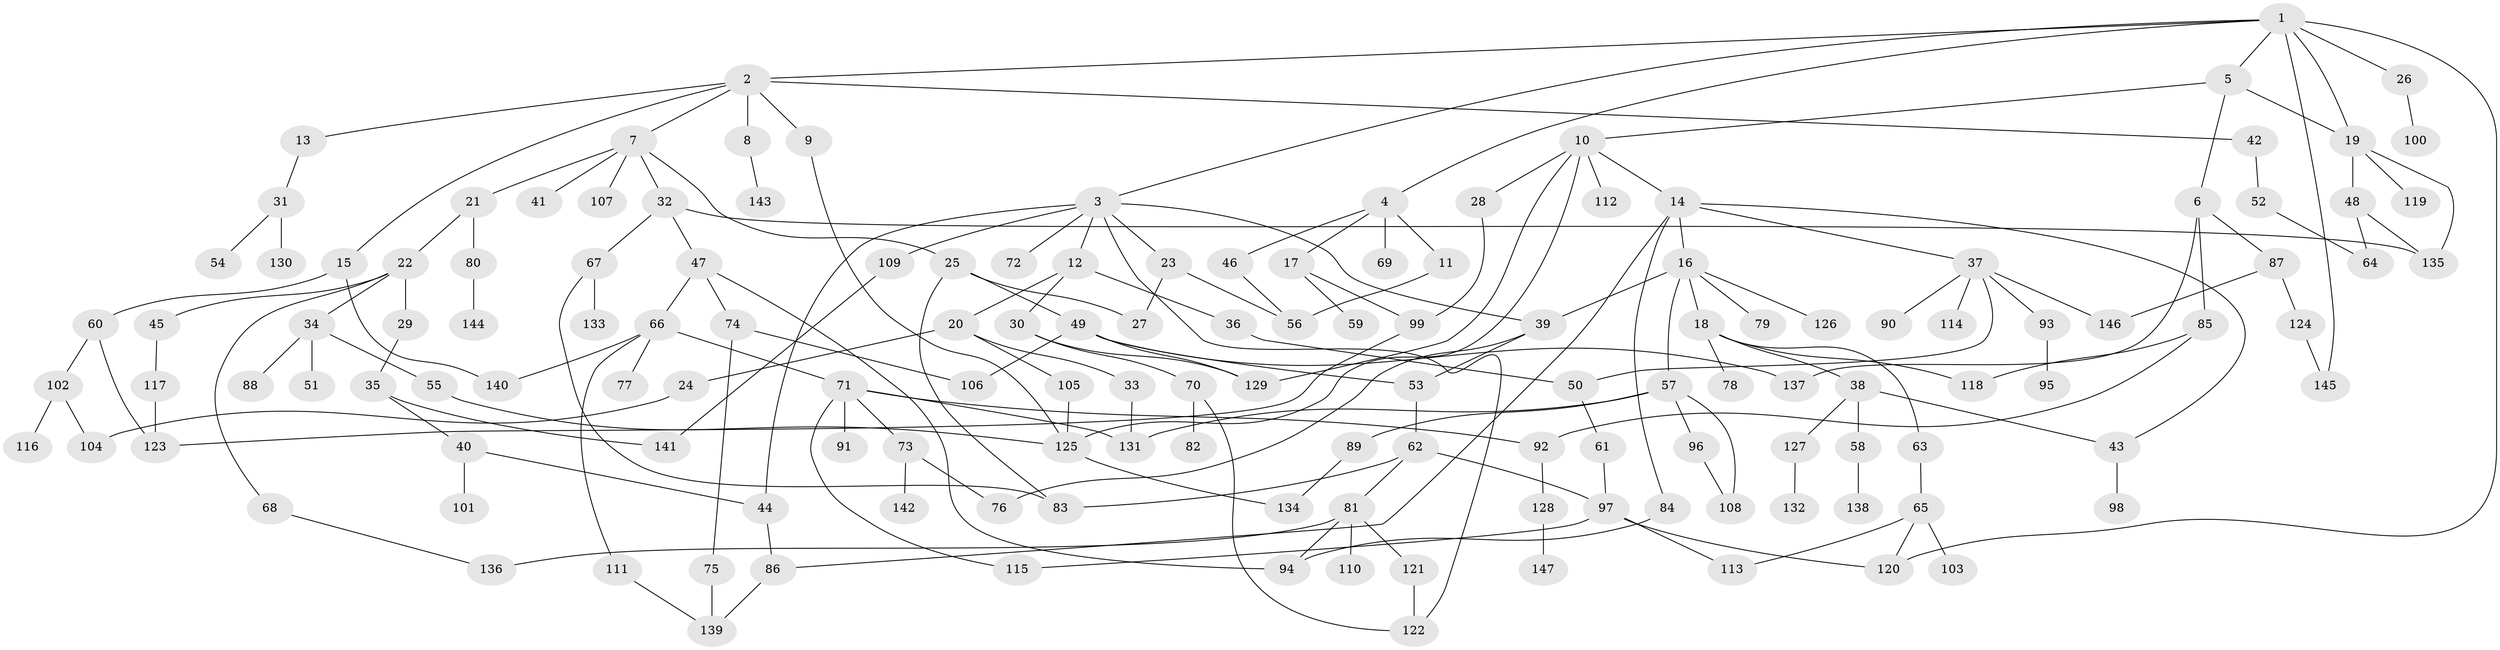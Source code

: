 // Generated by graph-tools (version 1.1) at 2025/34/03/09/25 02:34:25]
// undirected, 147 vertices, 195 edges
graph export_dot {
graph [start="1"]
  node [color=gray90,style=filled];
  1;
  2;
  3;
  4;
  5;
  6;
  7;
  8;
  9;
  10;
  11;
  12;
  13;
  14;
  15;
  16;
  17;
  18;
  19;
  20;
  21;
  22;
  23;
  24;
  25;
  26;
  27;
  28;
  29;
  30;
  31;
  32;
  33;
  34;
  35;
  36;
  37;
  38;
  39;
  40;
  41;
  42;
  43;
  44;
  45;
  46;
  47;
  48;
  49;
  50;
  51;
  52;
  53;
  54;
  55;
  56;
  57;
  58;
  59;
  60;
  61;
  62;
  63;
  64;
  65;
  66;
  67;
  68;
  69;
  70;
  71;
  72;
  73;
  74;
  75;
  76;
  77;
  78;
  79;
  80;
  81;
  82;
  83;
  84;
  85;
  86;
  87;
  88;
  89;
  90;
  91;
  92;
  93;
  94;
  95;
  96;
  97;
  98;
  99;
  100;
  101;
  102;
  103;
  104;
  105;
  106;
  107;
  108;
  109;
  110;
  111;
  112;
  113;
  114;
  115;
  116;
  117;
  118;
  119;
  120;
  121;
  122;
  123;
  124;
  125;
  126;
  127;
  128;
  129;
  130;
  131;
  132;
  133;
  134;
  135;
  136;
  137;
  138;
  139;
  140;
  141;
  142;
  143;
  144;
  145;
  146;
  147;
  1 -- 2;
  1 -- 3;
  1 -- 4;
  1 -- 5;
  1 -- 19;
  1 -- 26;
  1 -- 145;
  1 -- 120;
  2 -- 7;
  2 -- 8;
  2 -- 9;
  2 -- 13;
  2 -- 15;
  2 -- 42;
  3 -- 12;
  3 -- 23;
  3 -- 72;
  3 -- 109;
  3 -- 122;
  3 -- 44;
  3 -- 39;
  4 -- 11;
  4 -- 17;
  4 -- 46;
  4 -- 69;
  5 -- 6;
  5 -- 10;
  5 -- 19;
  6 -- 85;
  6 -- 87;
  6 -- 137;
  7 -- 21;
  7 -- 25;
  7 -- 32;
  7 -- 41;
  7 -- 107;
  8 -- 143;
  9 -- 125;
  10 -- 14;
  10 -- 28;
  10 -- 112;
  10 -- 125;
  10 -- 129;
  11 -- 56;
  12 -- 20;
  12 -- 30;
  12 -- 36;
  13 -- 31;
  14 -- 16;
  14 -- 37;
  14 -- 43;
  14 -- 84;
  14 -- 86;
  15 -- 60;
  15 -- 140;
  16 -- 18;
  16 -- 39;
  16 -- 57;
  16 -- 79;
  16 -- 126;
  17 -- 59;
  17 -- 99;
  18 -- 38;
  18 -- 63;
  18 -- 78;
  18 -- 118;
  19 -- 48;
  19 -- 119;
  19 -- 135;
  20 -- 24;
  20 -- 33;
  20 -- 105;
  21 -- 22;
  21 -- 80;
  22 -- 29;
  22 -- 34;
  22 -- 45;
  22 -- 68;
  23 -- 56;
  23 -- 27;
  24 -- 104;
  25 -- 27;
  25 -- 49;
  25 -- 83;
  26 -- 100;
  28 -- 99;
  29 -- 35;
  30 -- 70;
  30 -- 129;
  31 -- 54;
  31 -- 130;
  32 -- 47;
  32 -- 67;
  32 -- 135;
  33 -- 131;
  34 -- 51;
  34 -- 55;
  34 -- 88;
  35 -- 40;
  35 -- 141;
  36 -- 50;
  37 -- 50;
  37 -- 90;
  37 -- 93;
  37 -- 114;
  37 -- 146;
  38 -- 58;
  38 -- 127;
  38 -- 43;
  39 -- 76;
  39 -- 53;
  40 -- 44;
  40 -- 101;
  42 -- 52;
  43 -- 98;
  44 -- 86;
  45 -- 117;
  46 -- 56;
  47 -- 66;
  47 -- 74;
  47 -- 94;
  48 -- 135;
  48 -- 64;
  49 -- 53;
  49 -- 106;
  49 -- 137;
  49 -- 129;
  50 -- 61;
  52 -- 64;
  53 -- 62;
  55 -- 125;
  57 -- 89;
  57 -- 96;
  57 -- 108;
  57 -- 131;
  58 -- 138;
  60 -- 102;
  60 -- 123;
  61 -- 97;
  62 -- 81;
  62 -- 83;
  62 -- 97;
  63 -- 65;
  65 -- 103;
  65 -- 113;
  65 -- 120;
  66 -- 71;
  66 -- 77;
  66 -- 111;
  66 -- 140;
  67 -- 133;
  67 -- 83;
  68 -- 136;
  70 -- 82;
  70 -- 122;
  71 -- 73;
  71 -- 91;
  71 -- 131;
  71 -- 92;
  71 -- 115;
  73 -- 142;
  73 -- 76;
  74 -- 75;
  74 -- 106;
  75 -- 139;
  80 -- 144;
  81 -- 110;
  81 -- 121;
  81 -- 94;
  81 -- 136;
  84 -- 94;
  85 -- 92;
  85 -- 118;
  86 -- 139;
  87 -- 124;
  87 -- 146;
  89 -- 134;
  92 -- 128;
  93 -- 95;
  96 -- 108;
  97 -- 115;
  97 -- 120;
  97 -- 113;
  99 -- 123;
  102 -- 104;
  102 -- 116;
  105 -- 125;
  109 -- 141;
  111 -- 139;
  117 -- 123;
  121 -- 122;
  124 -- 145;
  125 -- 134;
  127 -- 132;
  128 -- 147;
}
